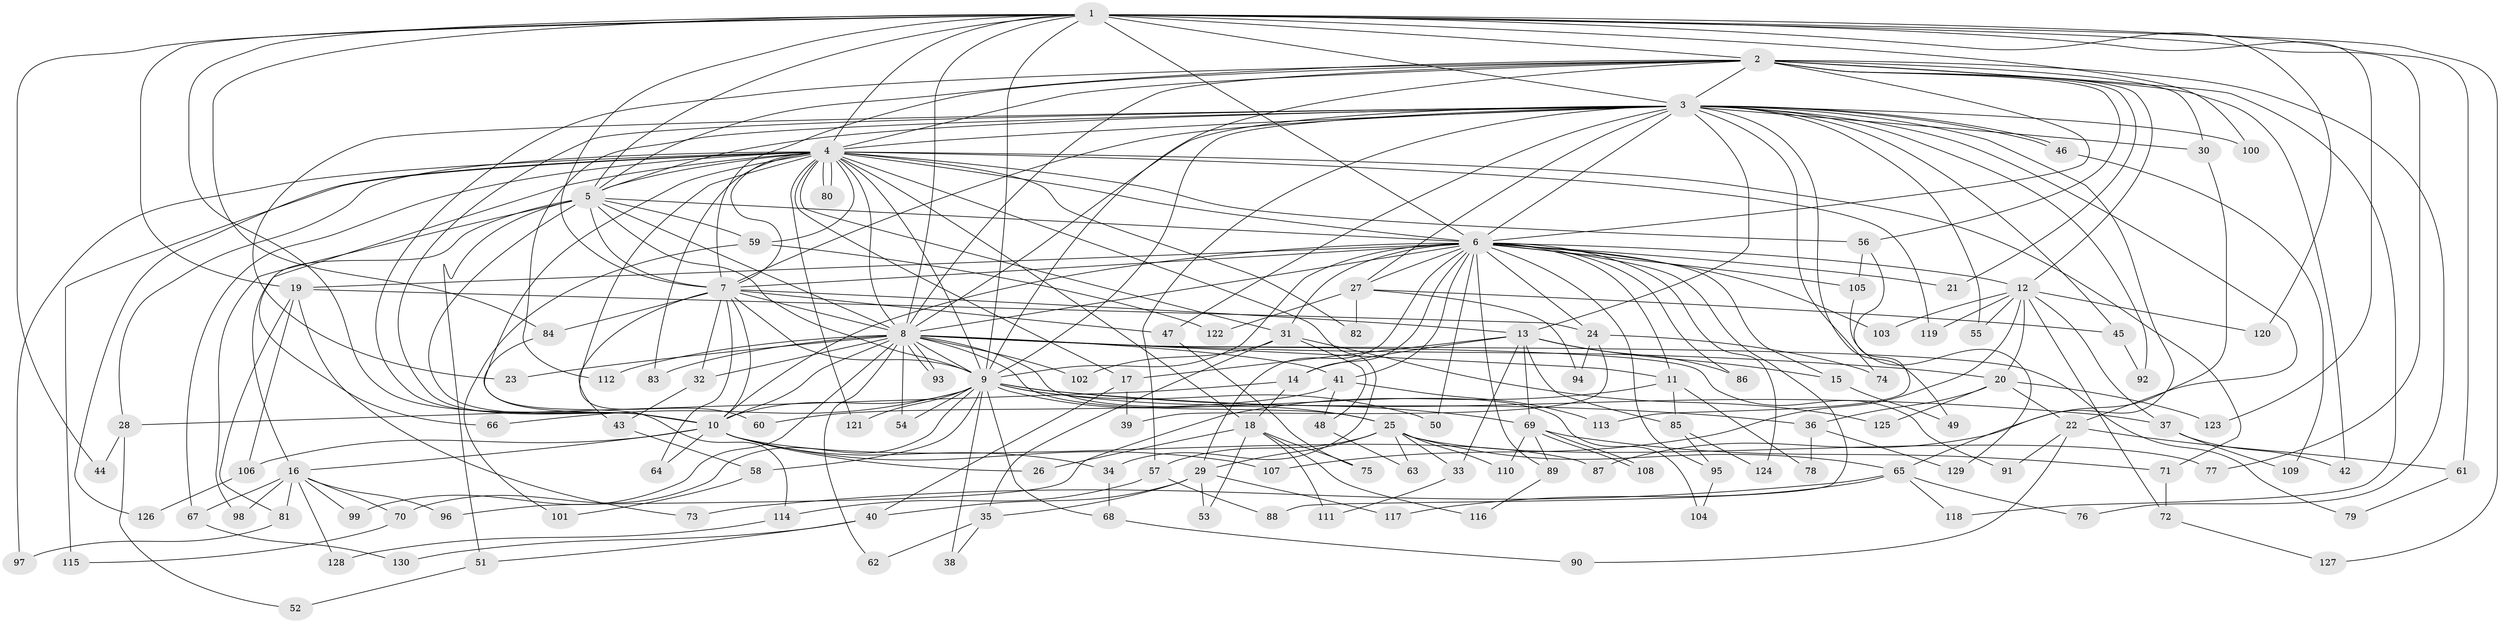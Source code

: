 // coarse degree distribution, {21: 0.015384615384615385, 17: 0.015384615384615385, 26: 0.015384615384615385, 2: 0.5538461538461539, 1: 0.06153846153846154, 5: 0.046153846153846156, 3: 0.1076923076923077, 4: 0.046153846153846156, 12: 0.015384615384615385, 19: 0.015384615384615385, 11: 0.03076923076923077, 7: 0.046153846153846156, 14: 0.015384615384615385, 8: 0.015384615384615385}
// Generated by graph-tools (version 1.1) at 2025/48/03/04/25 21:48:57]
// undirected, 130 vertices, 285 edges
graph export_dot {
graph [start="1"]
  node [color=gray90,style=filled];
  1;
  2;
  3;
  4;
  5;
  6;
  7;
  8;
  9;
  10;
  11;
  12;
  13;
  14;
  15;
  16;
  17;
  18;
  19;
  20;
  21;
  22;
  23;
  24;
  25;
  26;
  27;
  28;
  29;
  30;
  31;
  32;
  33;
  34;
  35;
  36;
  37;
  38;
  39;
  40;
  41;
  42;
  43;
  44;
  45;
  46;
  47;
  48;
  49;
  50;
  51;
  52;
  53;
  54;
  55;
  56;
  57;
  58;
  59;
  60;
  61;
  62;
  63;
  64;
  65;
  66;
  67;
  68;
  69;
  70;
  71;
  72;
  73;
  74;
  75;
  76;
  77;
  78;
  79;
  80;
  81;
  82;
  83;
  84;
  85;
  86;
  87;
  88;
  89;
  90;
  91;
  92;
  93;
  94;
  95;
  96;
  97;
  98;
  99;
  100;
  101;
  102;
  103;
  104;
  105;
  106;
  107;
  108;
  109;
  110;
  111;
  112;
  113;
  114;
  115;
  116;
  117;
  118;
  119;
  120;
  121;
  122;
  123;
  124;
  125;
  126;
  127;
  128;
  129;
  130;
  1 -- 2;
  1 -- 3;
  1 -- 4;
  1 -- 5;
  1 -- 6;
  1 -- 7;
  1 -- 8;
  1 -- 9;
  1 -- 10;
  1 -- 19;
  1 -- 44;
  1 -- 61;
  1 -- 77;
  1 -- 84;
  1 -- 100;
  1 -- 120;
  1 -- 123;
  1 -- 127;
  2 -- 3;
  2 -- 4;
  2 -- 5;
  2 -- 6;
  2 -- 7;
  2 -- 8;
  2 -- 9;
  2 -- 10;
  2 -- 12;
  2 -- 21;
  2 -- 30;
  2 -- 42;
  2 -- 56;
  2 -- 76;
  2 -- 118;
  3 -- 4;
  3 -- 5;
  3 -- 6;
  3 -- 7;
  3 -- 8;
  3 -- 9;
  3 -- 10;
  3 -- 13;
  3 -- 22;
  3 -- 23;
  3 -- 27;
  3 -- 30;
  3 -- 45;
  3 -- 46;
  3 -- 46;
  3 -- 47;
  3 -- 49;
  3 -- 55;
  3 -- 57;
  3 -- 65;
  3 -- 74;
  3 -- 92;
  3 -- 100;
  3 -- 112;
  4 -- 5;
  4 -- 6;
  4 -- 7;
  4 -- 8;
  4 -- 9;
  4 -- 10;
  4 -- 17;
  4 -- 18;
  4 -- 28;
  4 -- 31;
  4 -- 34;
  4 -- 56;
  4 -- 59;
  4 -- 60;
  4 -- 66;
  4 -- 67;
  4 -- 71;
  4 -- 80;
  4 -- 80;
  4 -- 82;
  4 -- 83;
  4 -- 97;
  4 -- 115;
  4 -- 119;
  4 -- 121;
  4 -- 126;
  5 -- 6;
  5 -- 7;
  5 -- 8;
  5 -- 9;
  5 -- 10;
  5 -- 16;
  5 -- 51;
  5 -- 59;
  5 -- 98;
  6 -- 7;
  6 -- 8;
  6 -- 9;
  6 -- 10;
  6 -- 11;
  6 -- 12;
  6 -- 14;
  6 -- 15;
  6 -- 19;
  6 -- 21;
  6 -- 24;
  6 -- 27;
  6 -- 29;
  6 -- 31;
  6 -- 41;
  6 -- 50;
  6 -- 86;
  6 -- 88;
  6 -- 89;
  6 -- 95;
  6 -- 103;
  6 -- 105;
  6 -- 124;
  7 -- 8;
  7 -- 9;
  7 -- 10;
  7 -- 13;
  7 -- 32;
  7 -- 43;
  7 -- 47;
  7 -- 64;
  7 -- 84;
  8 -- 9;
  8 -- 10;
  8 -- 11;
  8 -- 20;
  8 -- 23;
  8 -- 25;
  8 -- 32;
  8 -- 41;
  8 -- 54;
  8 -- 62;
  8 -- 79;
  8 -- 83;
  8 -- 91;
  8 -- 93;
  8 -- 93;
  8 -- 99;
  8 -- 102;
  8 -- 104;
  8 -- 112;
  9 -- 10;
  9 -- 25;
  9 -- 36;
  9 -- 37;
  9 -- 38;
  9 -- 50;
  9 -- 54;
  9 -- 58;
  9 -- 66;
  9 -- 68;
  9 -- 69;
  9 -- 70;
  9 -- 121;
  10 -- 16;
  10 -- 26;
  10 -- 34;
  10 -- 64;
  10 -- 87;
  10 -- 106;
  10 -- 107;
  11 -- 78;
  11 -- 85;
  11 -- 96;
  12 -- 20;
  12 -- 37;
  12 -- 55;
  12 -- 72;
  12 -- 103;
  12 -- 107;
  12 -- 119;
  12 -- 120;
  13 -- 14;
  13 -- 15;
  13 -- 17;
  13 -- 33;
  13 -- 69;
  13 -- 85;
  13 -- 86;
  14 -- 18;
  14 -- 28;
  15 -- 49;
  16 -- 67;
  16 -- 70;
  16 -- 81;
  16 -- 96;
  16 -- 98;
  16 -- 99;
  16 -- 128;
  17 -- 39;
  17 -- 40;
  18 -- 26;
  18 -- 53;
  18 -- 75;
  18 -- 111;
  18 -- 116;
  19 -- 24;
  19 -- 73;
  19 -- 81;
  19 -- 106;
  20 -- 22;
  20 -- 36;
  20 -- 123;
  20 -- 125;
  22 -- 61;
  22 -- 90;
  22 -- 91;
  24 -- 39;
  24 -- 74;
  24 -- 94;
  25 -- 29;
  25 -- 33;
  25 -- 57;
  25 -- 63;
  25 -- 65;
  25 -- 77;
  25 -- 110;
  27 -- 45;
  27 -- 82;
  27 -- 94;
  27 -- 122;
  28 -- 44;
  28 -- 52;
  29 -- 35;
  29 -- 40;
  29 -- 53;
  29 -- 117;
  30 -- 87;
  31 -- 35;
  31 -- 48;
  31 -- 102;
  31 -- 125;
  32 -- 43;
  33 -- 111;
  34 -- 68;
  35 -- 38;
  35 -- 62;
  36 -- 78;
  36 -- 129;
  37 -- 42;
  37 -- 109;
  40 -- 51;
  40 -- 130;
  41 -- 48;
  41 -- 60;
  41 -- 113;
  43 -- 58;
  45 -- 92;
  46 -- 109;
  47 -- 75;
  48 -- 63;
  51 -- 52;
  56 -- 105;
  56 -- 113;
  57 -- 88;
  57 -- 114;
  58 -- 101;
  59 -- 101;
  59 -- 122;
  61 -- 79;
  65 -- 73;
  65 -- 76;
  65 -- 117;
  65 -- 118;
  67 -- 130;
  68 -- 90;
  69 -- 71;
  69 -- 89;
  69 -- 108;
  69 -- 108;
  69 -- 110;
  70 -- 115;
  71 -- 72;
  72 -- 127;
  81 -- 97;
  84 -- 114;
  85 -- 95;
  85 -- 124;
  89 -- 116;
  95 -- 104;
  105 -- 129;
  106 -- 126;
  114 -- 128;
}
